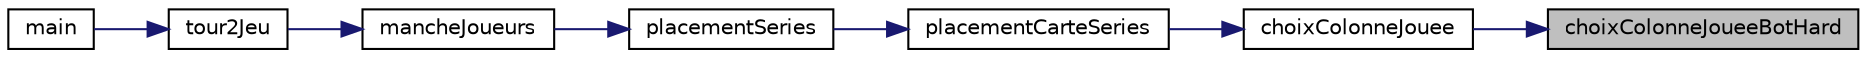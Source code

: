 digraph "choixColonneJoueeBotHard"
{
 // INTERACTIVE_SVG=YES
 // LATEX_PDF_SIZE
  edge [fontname="Helvetica",fontsize="10",labelfontname="Helvetica",labelfontsize="10"];
  node [fontname="Helvetica",fontsize="10",shape=record];
  rankdir="RL";
  Node1 [label="choixColonneJoueeBotHard",height=0.2,width=0.4,color="black", fillcolor="grey75", style="filled", fontcolor="black",tooltip="Permet de choisir la colonne pour le Bot de difficulté Hard"];
  Node1 -> Node2 [dir="back",color="midnightblue",fontsize="10",style="solid",fontname="Helvetica"];
  Node2 [label="choixColonneJouee",height=0.2,width=0.4,color="black", fillcolor="white", style="filled",URL="$jeu_8c.html#ab3f34260db3c78ec8b80ffde5a47165b",tooltip="Permet de choisir la colonne selon le type du joueur (humain/bot)"];
  Node2 -> Node3 [dir="back",color="midnightblue",fontsize="10",style="solid",fontname="Helvetica"];
  Node3 [label="placementCarteSeries",height=0.2,width=0.4,color="black", fillcolor="white", style="filled",URL="$jeu_8c.html#a88686d0753df59686e9f29736d123914",tooltip="Permet de placer la carte selon les séries"];
  Node3 -> Node4 [dir="back",color="midnightblue",fontsize="10",style="solid",fontname="Helvetica"];
  Node4 [label="placementSeries",height=0.2,width=0.4,color="black", fillcolor="white", style="filled",URL="$jeu_8c.html#a3357c0efc57781a8e48802d838f9abcf",tooltip="La procédure récupère l'écart supérieu le plus petit et si la carte jouée est inférieure aux séries."];
  Node4 -> Node5 [dir="back",color="midnightblue",fontsize="10",style="solid",fontname="Helvetica"];
  Node5 [label="mancheJoueurs",height=0.2,width=0.4,color="black", fillcolor="white", style="filled",URL="$jeu_8c.html#a2c2c07fe98287fa7b6928d701aaa2046",tooltip="Lance une manche de 10 tours tant que personne atteint le seuil de tête de boeuf."];
  Node5 -> Node6 [dir="back",color="midnightblue",fontsize="10",style="solid",fontname="Helvetica"];
  Node6 [label="tour2Jeu",height=0.2,width=0.4,color="black", fillcolor="white", style="filled",URL="$jeu_8c.html#a017b62a8aafeff4509b47b97e611fb10",tooltip="Lance le jeu et fait une boucle tant que le jeu n'est pas fini."];
  Node6 -> Node7 [dir="back",color="midnightblue",fontsize="10",style="solid",fontname="Helvetica"];
  Node7 [label="main",height=0.2,width=0.4,color="black", fillcolor="white", style="filled",URL="$main_8c.html#ac4c0f8a8146b128f1b8f920e3a9c3b1e",tooltip=" "];
}
